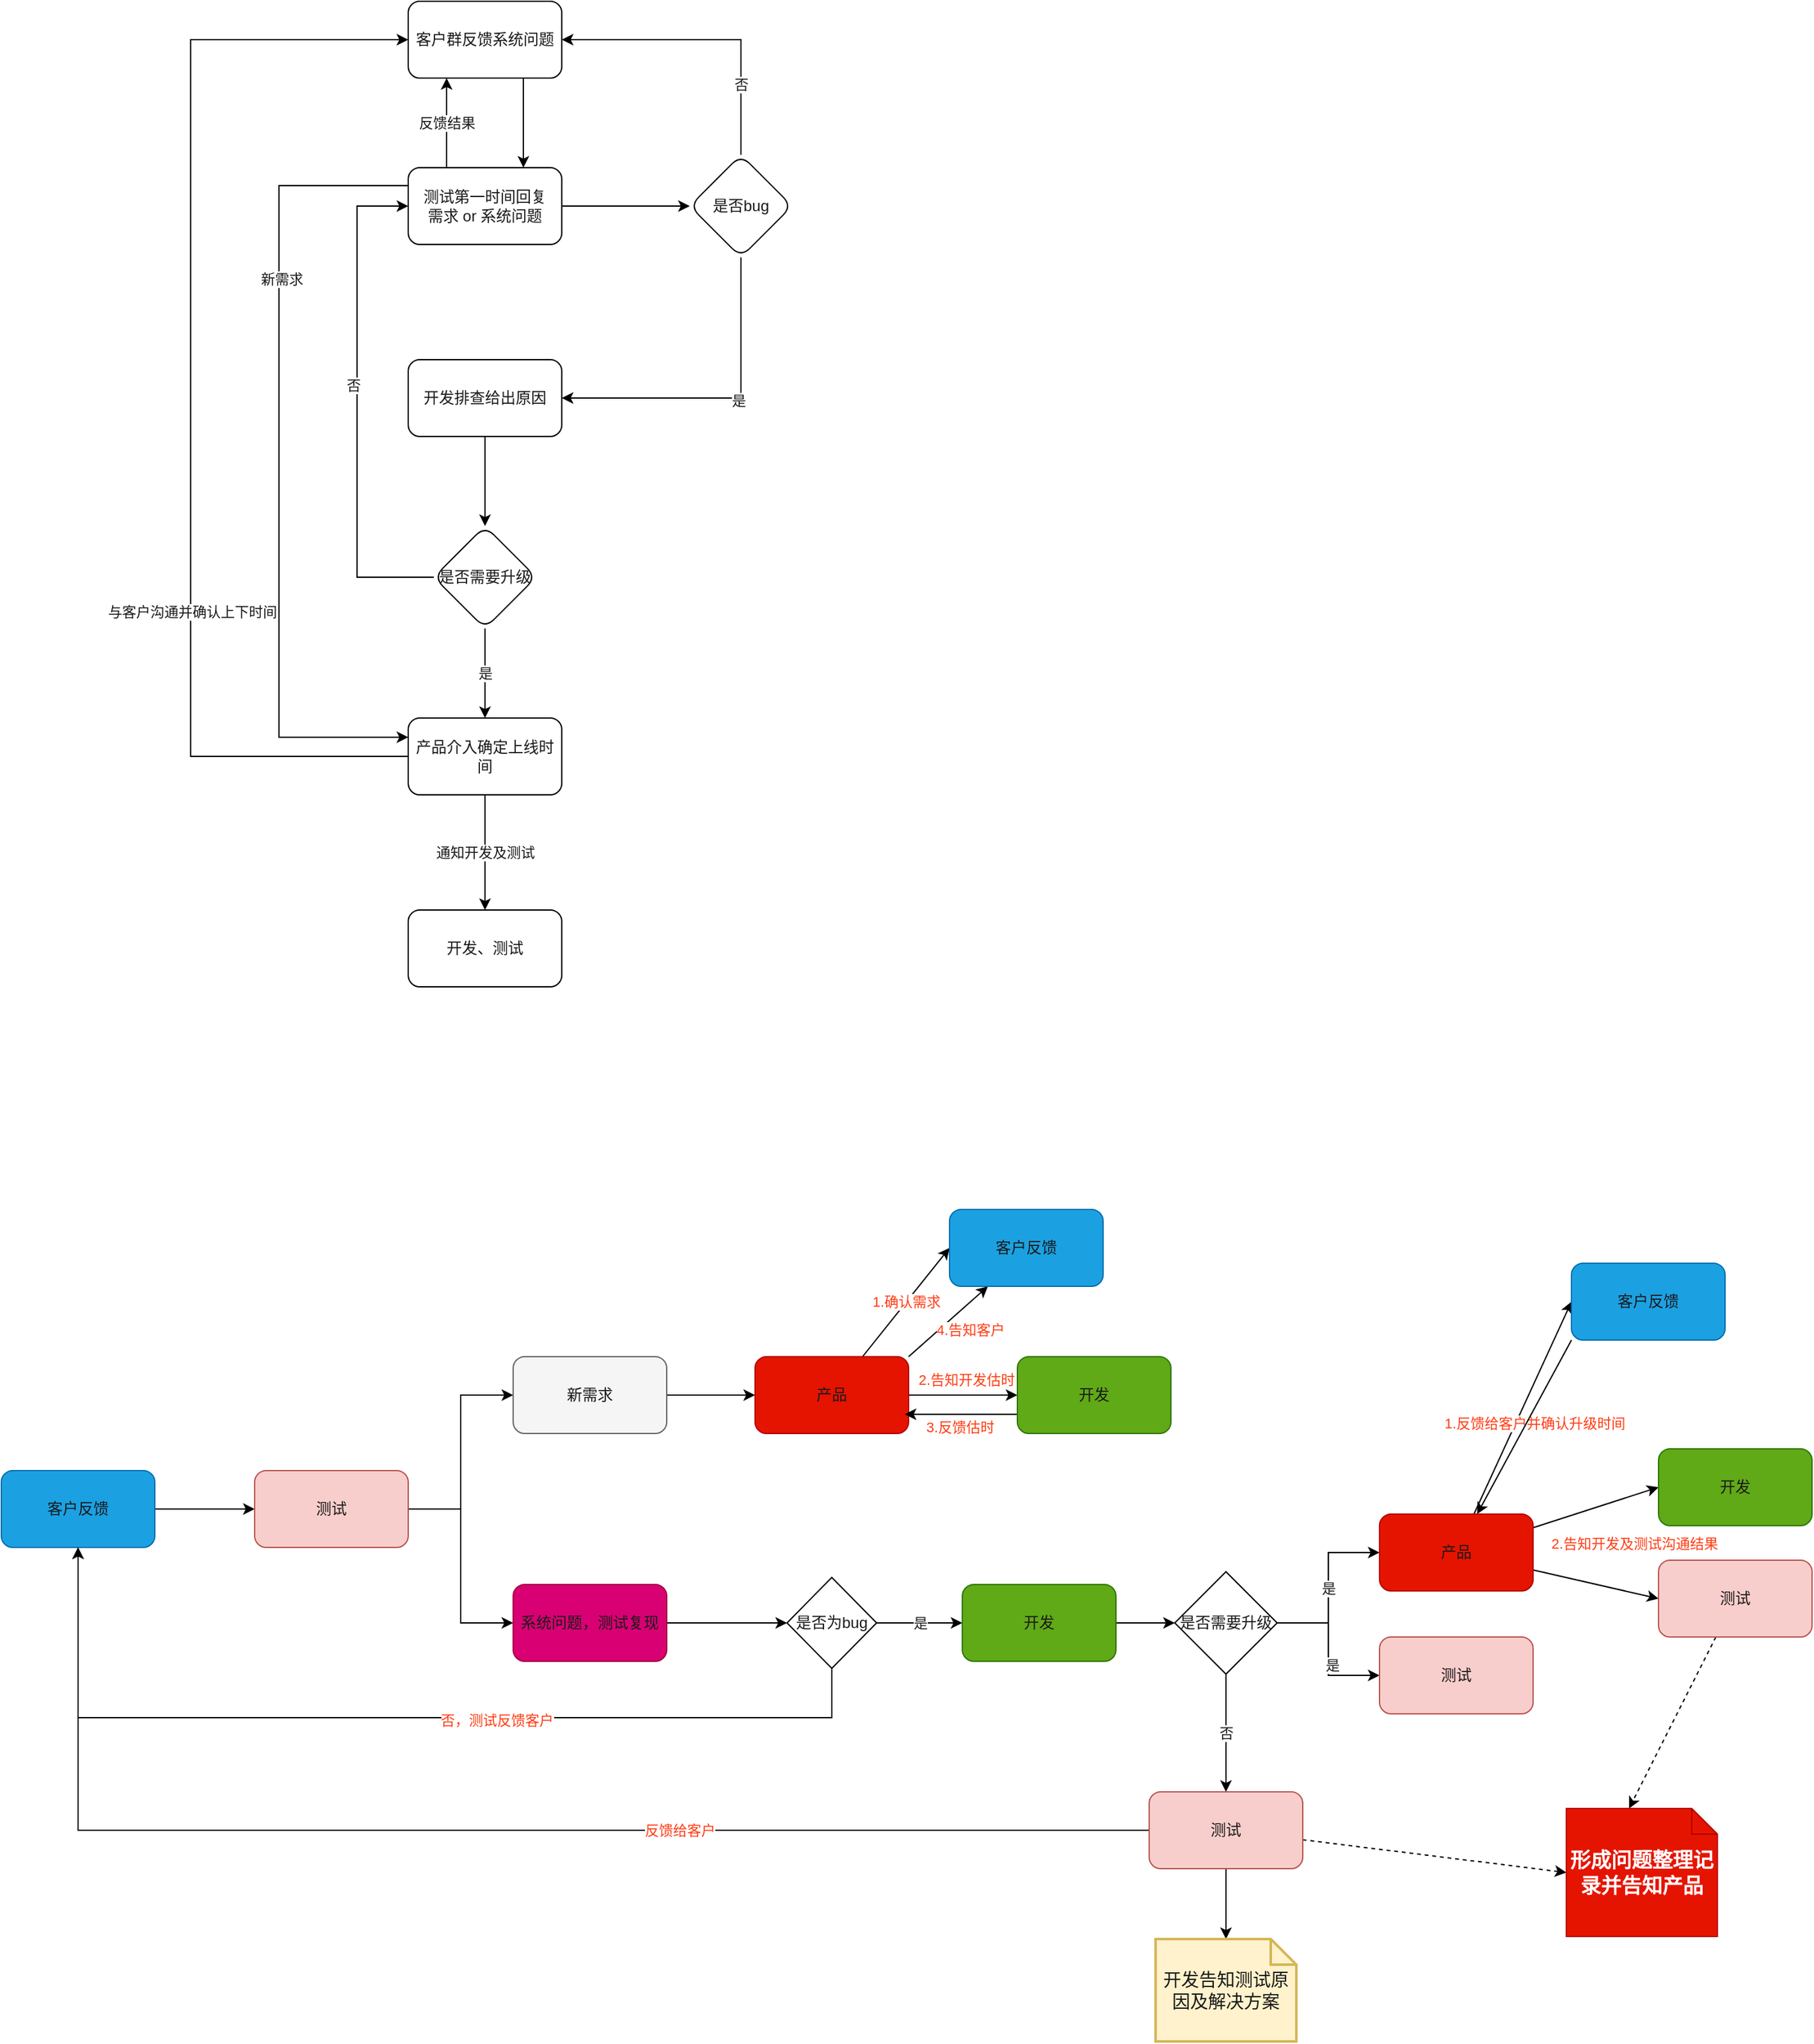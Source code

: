<mxfile version="17.4.5" type="github">
  <diagram id="2hvGRixQI1NttPmxZqW4" name="Page-1">
    <mxGraphModel dx="1673" dy="896" grid="0" gridSize="10" guides="1" tooltips="1" connect="1" arrows="1" fold="1" page="0" pageScale="1" pageWidth="827" pageHeight="1169" math="0" shadow="0">
      <root>
        <mxCell id="0" />
        <mxCell id="1" parent="0" />
        <mxCell id="53oVMIumwL6rekQ-fXR3-16" style="edgeStyle=orthogonalEdgeStyle;rounded=0;orthogonalLoop=1;jettySize=auto;html=1;fontColor=#1A1A1A;" edge="1" parent="1" source="53oVMIumwL6rekQ-fXR3-1" target="53oVMIumwL6rekQ-fXR3-2">
          <mxGeometry relative="1" as="geometry">
            <Array as="points">
              <mxPoint x="420" y="200" />
              <mxPoint x="420" y="200" />
            </Array>
          </mxGeometry>
        </mxCell>
        <mxCell id="53oVMIumwL6rekQ-fXR3-1" value="客户群反馈系统问题" style="rounded=1;whiteSpace=wrap;html=1;fontColor=#1A1A1A;" vertex="1" parent="1">
          <mxGeometry x="330" y="110" width="120" height="60" as="geometry" />
        </mxCell>
        <mxCell id="53oVMIumwL6rekQ-fXR3-5" value="" style="edgeStyle=orthogonalEdgeStyle;rounded=0;orthogonalLoop=1;jettySize=auto;html=1;fontColor=#1A1A1A;" edge="1" parent="1" source="53oVMIumwL6rekQ-fXR3-2" target="53oVMIumwL6rekQ-fXR3-4">
          <mxGeometry relative="1" as="geometry" />
        </mxCell>
        <mxCell id="53oVMIumwL6rekQ-fXR3-20" value="反馈结果" style="edgeStyle=orthogonalEdgeStyle;rounded=0;orthogonalLoop=1;jettySize=auto;html=1;entryX=0.25;entryY=1;entryDx=0;entryDy=0;fontColor=#1A1A1A;" edge="1" parent="1" source="53oVMIumwL6rekQ-fXR3-2" target="53oVMIumwL6rekQ-fXR3-1">
          <mxGeometry relative="1" as="geometry">
            <Array as="points">
              <mxPoint x="360" y="220" />
              <mxPoint x="360" y="220" />
            </Array>
          </mxGeometry>
        </mxCell>
        <mxCell id="53oVMIumwL6rekQ-fXR3-25" style="edgeStyle=orthogonalEdgeStyle;rounded=0;orthogonalLoop=1;jettySize=auto;html=1;entryX=0;entryY=0.25;entryDx=0;entryDy=0;fontColor=#1A1A1A;" edge="1" parent="1" source="53oVMIumwL6rekQ-fXR3-2" target="53oVMIumwL6rekQ-fXR3-17">
          <mxGeometry relative="1" as="geometry">
            <Array as="points">
              <mxPoint x="229" y="254" />
              <mxPoint x="229" y="685" />
            </Array>
          </mxGeometry>
        </mxCell>
        <mxCell id="53oVMIumwL6rekQ-fXR3-26" value="新需求" style="edgeLabel;html=1;align=center;verticalAlign=middle;resizable=0;points=[];fontColor=#1A1A1A;" vertex="1" connectable="0" parent="53oVMIumwL6rekQ-fXR3-25">
          <mxGeometry x="-0.45" y="2" relative="1" as="geometry">
            <mxPoint as="offset" />
          </mxGeometry>
        </mxCell>
        <mxCell id="53oVMIumwL6rekQ-fXR3-2" value="测试第一时间回复&lt;br&gt;&lt;font&gt;需求 or 系统问题&lt;/font&gt;" style="rounded=1;whiteSpace=wrap;html=1;fontColor=#1A1A1A;" vertex="1" parent="1">
          <mxGeometry x="330" y="240" width="120" height="60" as="geometry" />
        </mxCell>
        <mxCell id="53oVMIumwL6rekQ-fXR3-13" style="edgeStyle=orthogonalEdgeStyle;rounded=0;orthogonalLoop=1;jettySize=auto;html=1;fontColor=#1A1A1A;" edge="1" parent="1" source="53oVMIumwL6rekQ-fXR3-3" target="53oVMIumwL6rekQ-fXR3-12">
          <mxGeometry relative="1" as="geometry" />
        </mxCell>
        <mxCell id="53oVMIumwL6rekQ-fXR3-3" value="开发排查给出原因" style="rounded=1;whiteSpace=wrap;html=1;fontColor=#1A1A1A;" vertex="1" parent="1">
          <mxGeometry x="330" y="390" width="120" height="60" as="geometry" />
        </mxCell>
        <mxCell id="53oVMIumwL6rekQ-fXR3-6" style="edgeStyle=orthogonalEdgeStyle;rounded=0;orthogonalLoop=1;jettySize=auto;html=1;fontColor=#1A1A1A;" edge="1" parent="1" source="53oVMIumwL6rekQ-fXR3-4" target="53oVMIumwL6rekQ-fXR3-3">
          <mxGeometry relative="1" as="geometry">
            <Array as="points">
              <mxPoint x="590" y="420" />
            </Array>
          </mxGeometry>
        </mxCell>
        <mxCell id="53oVMIumwL6rekQ-fXR3-7" value="是" style="edgeLabel;html=1;align=center;verticalAlign=middle;resizable=0;points=[];fontColor=#1A1A1A;" vertex="1" connectable="0" parent="53oVMIumwL6rekQ-fXR3-6">
          <mxGeometry x="-0.104" y="2" relative="1" as="geometry">
            <mxPoint as="offset" />
          </mxGeometry>
        </mxCell>
        <mxCell id="53oVMIumwL6rekQ-fXR3-8" style="edgeStyle=orthogonalEdgeStyle;rounded=0;orthogonalLoop=1;jettySize=auto;html=1;entryX=1;entryY=0.5;entryDx=0;entryDy=0;fontColor=#1A1A1A;" edge="1" parent="1" source="53oVMIumwL6rekQ-fXR3-4" target="53oVMIumwL6rekQ-fXR3-1">
          <mxGeometry relative="1" as="geometry">
            <Array as="points">
              <mxPoint x="590" y="140" />
            </Array>
          </mxGeometry>
        </mxCell>
        <mxCell id="53oVMIumwL6rekQ-fXR3-9" value="否" style="edgeLabel;html=1;align=center;verticalAlign=middle;resizable=0;points=[];fontColor=#1A1A1A;" vertex="1" connectable="0" parent="53oVMIumwL6rekQ-fXR3-8">
          <mxGeometry x="-0.522" relative="1" as="geometry">
            <mxPoint as="offset" />
          </mxGeometry>
        </mxCell>
        <mxCell id="53oVMIumwL6rekQ-fXR3-4" value="是否bug" style="rhombus;whiteSpace=wrap;html=1;rounded=1;fontColor=#1A1A1A;" vertex="1" parent="1">
          <mxGeometry x="550" y="230" width="80" height="80" as="geometry" />
        </mxCell>
        <mxCell id="53oVMIumwL6rekQ-fXR3-14" style="edgeStyle=orthogonalEdgeStyle;rounded=0;orthogonalLoop=1;jettySize=auto;html=1;entryX=0;entryY=0.5;entryDx=0;entryDy=0;fontColor=#1A1A1A;" edge="1" parent="1" source="53oVMIumwL6rekQ-fXR3-12" target="53oVMIumwL6rekQ-fXR3-2">
          <mxGeometry relative="1" as="geometry">
            <Array as="points">
              <mxPoint x="290" y="560" />
              <mxPoint x="290" y="270" />
            </Array>
          </mxGeometry>
        </mxCell>
        <mxCell id="53oVMIumwL6rekQ-fXR3-15" value="否" style="edgeLabel;html=1;align=center;verticalAlign=middle;resizable=0;points=[];fontColor=#1A1A1A;" vertex="1" connectable="0" parent="53oVMIumwL6rekQ-fXR3-14">
          <mxGeometry x="-0.359" y="3" relative="1" as="geometry">
            <mxPoint y="-85" as="offset" />
          </mxGeometry>
        </mxCell>
        <mxCell id="53oVMIumwL6rekQ-fXR3-18" value="是" style="edgeStyle=orthogonalEdgeStyle;rounded=0;orthogonalLoop=1;jettySize=auto;html=1;fontColor=#1A1A1A;" edge="1" parent="1" source="53oVMIumwL6rekQ-fXR3-12" target="53oVMIumwL6rekQ-fXR3-17">
          <mxGeometry relative="1" as="geometry" />
        </mxCell>
        <mxCell id="53oVMIumwL6rekQ-fXR3-12" value="是否需要升级" style="rhombus;whiteSpace=wrap;html=1;rounded=1;fontColor=#1A1A1A;" vertex="1" parent="1">
          <mxGeometry x="350" y="520" width="80" height="80" as="geometry" />
        </mxCell>
        <mxCell id="53oVMIumwL6rekQ-fXR3-21" style="edgeStyle=orthogonalEdgeStyle;rounded=0;orthogonalLoop=1;jettySize=auto;html=1;entryX=0;entryY=0.5;entryDx=0;entryDy=0;fontColor=#1A1A1A;" edge="1" parent="1" source="53oVMIumwL6rekQ-fXR3-17" target="53oVMIumwL6rekQ-fXR3-1">
          <mxGeometry relative="1" as="geometry">
            <Array as="points">
              <mxPoint x="160" y="700" />
              <mxPoint x="160" y="140" />
            </Array>
          </mxGeometry>
        </mxCell>
        <mxCell id="53oVMIumwL6rekQ-fXR3-22" value="与客户沟通并确认上下时间" style="edgeLabel;html=1;align=center;verticalAlign=middle;resizable=0;points=[];fontColor=#1A1A1A;" vertex="1" connectable="0" parent="53oVMIumwL6rekQ-fXR3-21">
          <mxGeometry x="-0.371" y="-1" relative="1" as="geometry">
            <mxPoint as="offset" />
          </mxGeometry>
        </mxCell>
        <mxCell id="53oVMIumwL6rekQ-fXR3-24" value="通知开发及测试" style="edgeStyle=orthogonalEdgeStyle;rounded=0;orthogonalLoop=1;jettySize=auto;html=1;fontColor=#1A1A1A;" edge="1" parent="1" source="53oVMIumwL6rekQ-fXR3-17" target="53oVMIumwL6rekQ-fXR3-23">
          <mxGeometry relative="1" as="geometry" />
        </mxCell>
        <mxCell id="53oVMIumwL6rekQ-fXR3-17" value="产品介入确定上线时间" style="rounded=1;whiteSpace=wrap;html=1;fontColor=#1A1A1A;" vertex="1" parent="1">
          <mxGeometry x="330" y="670" width="120" height="60" as="geometry" />
        </mxCell>
        <mxCell id="53oVMIumwL6rekQ-fXR3-23" value="开发、测试" style="rounded=1;whiteSpace=wrap;html=1;fontColor=#1A1A1A;" vertex="1" parent="1">
          <mxGeometry x="330" y="820" width="120" height="60" as="geometry" />
        </mxCell>
        <mxCell id="53oVMIumwL6rekQ-fXR3-30" style="edgeStyle=orthogonalEdgeStyle;rounded=0;orthogonalLoop=1;jettySize=auto;html=1;fontColor=#1A1A1A;" edge="1" parent="1" source="53oVMIumwL6rekQ-fXR3-28" target="53oVMIumwL6rekQ-fXR3-29">
          <mxGeometry relative="1" as="geometry" />
        </mxCell>
        <mxCell id="53oVMIumwL6rekQ-fXR3-28" value="客户反馈" style="rounded=1;whiteSpace=wrap;html=1;fontColor=#1A1A1A;fillColor=#1ba1e2;strokeColor=#006EAF;" vertex="1" parent="1">
          <mxGeometry x="12" y="1258" width="120" height="60" as="geometry" />
        </mxCell>
        <mxCell id="53oVMIumwL6rekQ-fXR3-33" style="edgeStyle=orthogonalEdgeStyle;rounded=0;orthogonalLoop=1;jettySize=auto;html=1;entryX=0;entryY=0.5;entryDx=0;entryDy=0;fontColor=#1A1A1A;" edge="1" parent="1" source="53oVMIumwL6rekQ-fXR3-29" target="53oVMIumwL6rekQ-fXR3-31">
          <mxGeometry relative="1" as="geometry" />
        </mxCell>
        <mxCell id="53oVMIumwL6rekQ-fXR3-35" style="edgeStyle=orthogonalEdgeStyle;rounded=0;orthogonalLoop=1;jettySize=auto;html=1;entryX=0;entryY=0.5;entryDx=0;entryDy=0;fontColor=#1A1A1A;" edge="1" parent="1" source="53oVMIumwL6rekQ-fXR3-29" target="53oVMIumwL6rekQ-fXR3-32">
          <mxGeometry relative="1" as="geometry" />
        </mxCell>
        <mxCell id="53oVMIumwL6rekQ-fXR3-29" value="测试" style="rounded=1;whiteSpace=wrap;html=1;fillColor=#f8cecc;strokeColor=#b85450;fontColor=#1A1A1A;" vertex="1" parent="1">
          <mxGeometry x="210" y="1258" width="120" height="60" as="geometry" />
        </mxCell>
        <mxCell id="53oVMIumwL6rekQ-fXR3-65" style="edgeStyle=none;rounded=0;orthogonalLoop=1;jettySize=auto;html=1;entryX=0;entryY=0.5;entryDx=0;entryDy=0;fontColor=#1A1A1A;" edge="1" parent="1" source="53oVMIumwL6rekQ-fXR3-31" target="53oVMIumwL6rekQ-fXR3-64">
          <mxGeometry relative="1" as="geometry" />
        </mxCell>
        <mxCell id="53oVMIumwL6rekQ-fXR3-31" value="新需求" style="rounded=1;whiteSpace=wrap;html=1;fontColor=#1A1A1A;fillColor=#f5f5f5;strokeColor=#666666;" vertex="1" parent="1">
          <mxGeometry x="412" y="1169" width="120" height="60" as="geometry" />
        </mxCell>
        <mxCell id="53oVMIumwL6rekQ-fXR3-38" style="edgeStyle=orthogonalEdgeStyle;rounded=0;orthogonalLoop=1;jettySize=auto;html=1;fontColor=#1A1A1A;" edge="1" parent="1" source="53oVMIumwL6rekQ-fXR3-32" target="53oVMIumwL6rekQ-fXR3-37">
          <mxGeometry relative="1" as="geometry" />
        </mxCell>
        <mxCell id="53oVMIumwL6rekQ-fXR3-32" value="系统问题，测试复现" style="rounded=1;whiteSpace=wrap;html=1;fontColor=#1A1A1A;fillColor=#d80073;strokeColor=#A50040;" vertex="1" parent="1">
          <mxGeometry x="412" y="1347" width="120" height="60" as="geometry" />
        </mxCell>
        <mxCell id="53oVMIumwL6rekQ-fXR3-40" value="是" style="edgeStyle=orthogonalEdgeStyle;rounded=0;orthogonalLoop=1;jettySize=auto;html=1;fontColor=#1A1A1A;" edge="1" parent="1" source="53oVMIumwL6rekQ-fXR3-37" target="53oVMIumwL6rekQ-fXR3-39">
          <mxGeometry relative="1" as="geometry" />
        </mxCell>
        <mxCell id="53oVMIumwL6rekQ-fXR3-41" style="edgeStyle=orthogonalEdgeStyle;rounded=0;orthogonalLoop=1;jettySize=auto;html=1;entryX=0.5;entryY=1;entryDx=0;entryDy=0;fontColor=#1A1A1A;" edge="1" parent="1" source="53oVMIumwL6rekQ-fXR3-37" target="53oVMIumwL6rekQ-fXR3-28">
          <mxGeometry relative="1" as="geometry">
            <Array as="points">
              <mxPoint x="661" y="1451" />
              <mxPoint x="72" y="1451" />
            </Array>
          </mxGeometry>
        </mxCell>
        <mxCell id="53oVMIumwL6rekQ-fXR3-42" value="否，测试反馈客户" style="edgeLabel;html=1;align=center;verticalAlign=middle;resizable=0;points=[];fontColor=#FF3B14;" vertex="1" connectable="0" parent="53oVMIumwL6rekQ-fXR3-41">
          <mxGeometry x="-0.207" y="2" relative="1" as="geometry">
            <mxPoint x="1" as="offset" />
          </mxGeometry>
        </mxCell>
        <mxCell id="53oVMIumwL6rekQ-fXR3-37" value="是否为bug" style="rhombus;whiteSpace=wrap;html=1;fontColor=#1A1A1A;" vertex="1" parent="1">
          <mxGeometry x="626" y="1341.5" width="70" height="71" as="geometry" />
        </mxCell>
        <mxCell id="53oVMIumwL6rekQ-fXR3-44" style="edgeStyle=orthogonalEdgeStyle;rounded=0;orthogonalLoop=1;jettySize=auto;html=1;entryX=0;entryY=0.5;entryDx=0;entryDy=0;fontColor=#1A1A1A;" edge="1" parent="1" source="53oVMIumwL6rekQ-fXR3-39" target="53oVMIumwL6rekQ-fXR3-43">
          <mxGeometry relative="1" as="geometry" />
        </mxCell>
        <mxCell id="53oVMIumwL6rekQ-fXR3-39" value="开发" style="rounded=1;whiteSpace=wrap;html=1;fontColor=#1A1A1A;fillColor=#60a917;strokeColor=#2D7600;" vertex="1" parent="1">
          <mxGeometry x="763" y="1347" width="120" height="60" as="geometry" />
        </mxCell>
        <mxCell id="53oVMIumwL6rekQ-fXR3-46" value="是" style="edgeStyle=orthogonalEdgeStyle;rounded=0;orthogonalLoop=1;jettySize=auto;html=1;entryX=0;entryY=0.5;entryDx=0;entryDy=0;fontColor=#1A1A1A;" edge="1" parent="1" source="53oVMIumwL6rekQ-fXR3-43" target="53oVMIumwL6rekQ-fXR3-45">
          <mxGeometry relative="1" as="geometry" />
        </mxCell>
        <mxCell id="53oVMIumwL6rekQ-fXR3-48" value="否" style="edgeStyle=orthogonalEdgeStyle;rounded=0;orthogonalLoop=1;jettySize=auto;html=1;fontColor=#1A1A1A;" edge="1" parent="1" source="53oVMIumwL6rekQ-fXR3-43" target="53oVMIumwL6rekQ-fXR3-47">
          <mxGeometry relative="1" as="geometry" />
        </mxCell>
        <mxCell id="53oVMIumwL6rekQ-fXR3-52" style="edgeStyle=orthogonalEdgeStyle;rounded=0;orthogonalLoop=1;jettySize=auto;html=1;entryX=0;entryY=0.5;entryDx=0;entryDy=0;fontColor=#1A1A1A;" edge="1" parent="1" source="53oVMIumwL6rekQ-fXR3-43" target="53oVMIumwL6rekQ-fXR3-51">
          <mxGeometry relative="1" as="geometry" />
        </mxCell>
        <mxCell id="53oVMIumwL6rekQ-fXR3-53" value="是" style="edgeLabel;html=1;align=center;verticalAlign=middle;resizable=0;points=[];fontColor=#1A1A1A;" vertex="1" connectable="0" parent="53oVMIumwL6rekQ-fXR3-52">
          <mxGeometry x="0.207" y="3" relative="1" as="geometry">
            <mxPoint as="offset" />
          </mxGeometry>
        </mxCell>
        <mxCell id="53oVMIumwL6rekQ-fXR3-43" value="是否需要升级" style="rhombus;whiteSpace=wrap;html=1;fontColor=#1A1A1A;" vertex="1" parent="1">
          <mxGeometry x="929" y="1337" width="80" height="80" as="geometry" />
        </mxCell>
        <mxCell id="53oVMIumwL6rekQ-fXR3-58" value="1.反馈给客户并确认升级时间" style="rounded=0;orthogonalLoop=1;jettySize=auto;html=1;entryX=0;entryY=0.5;entryDx=0;entryDy=0;fontColor=#FF3B14;" edge="1" parent="1" source="53oVMIumwL6rekQ-fXR3-45" target="53oVMIumwL6rekQ-fXR3-57">
          <mxGeometry x="-0.076" y="-13" relative="1" as="geometry">
            <mxPoint as="offset" />
          </mxGeometry>
        </mxCell>
        <mxCell id="53oVMIumwL6rekQ-fXR3-62" value="2.告知开发及测试沟通结果" style="edgeStyle=none;rounded=0;orthogonalLoop=1;jettySize=auto;html=1;entryX=0;entryY=0.5;entryDx=0;entryDy=0;fontColor=#FF3B14;" edge="1" parent="1" source="53oVMIumwL6rekQ-fXR3-45" target="53oVMIumwL6rekQ-fXR3-60">
          <mxGeometry x="0.386" y="-36" relative="1" as="geometry">
            <mxPoint as="offset" />
          </mxGeometry>
        </mxCell>
        <mxCell id="53oVMIumwL6rekQ-fXR3-63" style="edgeStyle=none;rounded=0;orthogonalLoop=1;jettySize=auto;html=1;entryX=0;entryY=0.5;entryDx=0;entryDy=0;fontColor=#1A1A1A;" edge="1" parent="1" source="53oVMIumwL6rekQ-fXR3-45" target="53oVMIumwL6rekQ-fXR3-61">
          <mxGeometry relative="1" as="geometry" />
        </mxCell>
        <mxCell id="53oVMIumwL6rekQ-fXR3-45" value="产品" style="rounded=1;whiteSpace=wrap;html=1;fontColor=#1A1A1A;fillColor=#e51400;strokeColor=#B20000;" vertex="1" parent="1">
          <mxGeometry x="1089" y="1292" width="120" height="60" as="geometry" />
        </mxCell>
        <mxCell id="53oVMIumwL6rekQ-fXR3-49" style="edgeStyle=orthogonalEdgeStyle;rounded=0;orthogonalLoop=1;jettySize=auto;html=1;fontColor=#1A1A1A;" edge="1" parent="1" source="53oVMIumwL6rekQ-fXR3-47" target="53oVMIumwL6rekQ-fXR3-28">
          <mxGeometry relative="1" as="geometry" />
        </mxCell>
        <mxCell id="53oVMIumwL6rekQ-fXR3-50" value="反馈给客户" style="edgeLabel;html=1;align=center;verticalAlign=middle;resizable=0;points=[];fontColor=#FF3B14;" vertex="1" connectable="0" parent="53oVMIumwL6rekQ-fXR3-49">
          <mxGeometry x="-0.306" relative="1" as="geometry">
            <mxPoint as="offset" />
          </mxGeometry>
        </mxCell>
        <mxCell id="53oVMIumwL6rekQ-fXR3-55" value="" style="edgeStyle=orthogonalEdgeStyle;rounded=0;orthogonalLoop=1;jettySize=auto;html=1;fontColor=#1A1A1A;" edge="1" parent="1" source="53oVMIumwL6rekQ-fXR3-47" target="53oVMIumwL6rekQ-fXR3-54">
          <mxGeometry relative="1" as="geometry" />
        </mxCell>
        <mxCell id="53oVMIumwL6rekQ-fXR3-77" style="edgeStyle=none;rounded=0;orthogonalLoop=1;jettySize=auto;html=1;entryX=0;entryY=0.5;entryDx=0;entryDy=0;entryPerimeter=0;fontSize=16;fontColor=#FF3B14;dashed=1;" edge="1" parent="1" source="53oVMIumwL6rekQ-fXR3-47" target="53oVMIumwL6rekQ-fXR3-75">
          <mxGeometry relative="1" as="geometry" />
        </mxCell>
        <mxCell id="53oVMIumwL6rekQ-fXR3-47" value="测试" style="rounded=1;whiteSpace=wrap;html=1;fillColor=#f8cecc;strokeColor=#b85450;fontColor=#1A1A1A;" vertex="1" parent="1">
          <mxGeometry x="909" y="1509" width="120" height="60" as="geometry" />
        </mxCell>
        <mxCell id="53oVMIumwL6rekQ-fXR3-51" value="测试" style="rounded=1;whiteSpace=wrap;html=1;fillColor=#f8cecc;strokeColor=#b85450;fontColor=#1A1A1A;" vertex="1" parent="1">
          <mxGeometry x="1089" y="1388" width="120" height="60" as="geometry" />
        </mxCell>
        <mxCell id="53oVMIumwL6rekQ-fXR3-54" value="开发告知测试原因及解决方案" style="shape=note;strokeWidth=2;fontSize=14;size=20;whiteSpace=wrap;html=1;fillColor=#fff2cc;strokeColor=#d6b656;fontColor=#1A1A1A;" vertex="1" parent="1">
          <mxGeometry x="914" y="1624" width="110.0" height="80" as="geometry" />
        </mxCell>
        <mxCell id="53oVMIumwL6rekQ-fXR3-59" style="edgeStyle=none;rounded=0;orthogonalLoop=1;jettySize=auto;html=1;fontColor=#1A1A1A;exitX=0;exitY=1;exitDx=0;exitDy=0;" edge="1" parent="1" source="53oVMIumwL6rekQ-fXR3-57" target="53oVMIumwL6rekQ-fXR3-45">
          <mxGeometry relative="1" as="geometry" />
        </mxCell>
        <mxCell id="53oVMIumwL6rekQ-fXR3-57" value="客户反馈" style="rounded=1;whiteSpace=wrap;html=1;fontColor=#1A1A1A;fillColor=#1ba1e2;strokeColor=#006EAF;" vertex="1" parent="1">
          <mxGeometry x="1239" y="1096" width="120" height="60" as="geometry" />
        </mxCell>
        <mxCell id="53oVMIumwL6rekQ-fXR3-60" value="开发" style="rounded=1;whiteSpace=wrap;html=1;fontColor=#1A1A1A;fillColor=#60a917;strokeColor=#2D7600;" vertex="1" parent="1">
          <mxGeometry x="1307" y="1241" width="120" height="60" as="geometry" />
        </mxCell>
        <mxCell id="53oVMIumwL6rekQ-fXR3-76" style="edgeStyle=none;rounded=0;orthogonalLoop=1;jettySize=auto;html=1;entryX=0;entryY=0;entryDx=49;entryDy=0;entryPerimeter=0;fontSize=16;fontColor=#FF3B14;dashed=1;" edge="1" parent="1" source="53oVMIumwL6rekQ-fXR3-61" target="53oVMIumwL6rekQ-fXR3-75">
          <mxGeometry relative="1" as="geometry" />
        </mxCell>
        <mxCell id="53oVMIumwL6rekQ-fXR3-61" value="测试" style="rounded=1;whiteSpace=wrap;html=1;fillColor=#f8cecc;strokeColor=#b85450;fontColor=#1A1A1A;" vertex="1" parent="1">
          <mxGeometry x="1307" y="1328" width="120" height="60" as="geometry" />
        </mxCell>
        <mxCell id="53oVMIumwL6rekQ-fXR3-67" value="1.确认需求" style="edgeStyle=none;rounded=0;orthogonalLoop=1;jettySize=auto;html=1;entryX=0;entryY=0.5;entryDx=0;entryDy=0;fontColor=#FF3B14;" edge="1" parent="1" source="53oVMIumwL6rekQ-fXR3-64" target="53oVMIumwL6rekQ-fXR3-66">
          <mxGeometry relative="1" as="geometry" />
        </mxCell>
        <mxCell id="53oVMIumwL6rekQ-fXR3-70" style="edgeStyle=none;rounded=0;orthogonalLoop=1;jettySize=auto;html=1;fontColor=#1A1A1A;" edge="1" parent="1" source="53oVMIumwL6rekQ-fXR3-64" target="53oVMIumwL6rekQ-fXR3-69">
          <mxGeometry relative="1" as="geometry" />
        </mxCell>
        <mxCell id="53oVMIumwL6rekQ-fXR3-71" value="2.告知开发估时" style="edgeLabel;html=1;align=center;verticalAlign=middle;resizable=0;points=[];fontColor=#FF3B14;" vertex="1" connectable="0" parent="53oVMIumwL6rekQ-fXR3-70">
          <mxGeometry x="0.271" y="-5" relative="1" as="geometry">
            <mxPoint x="-9" y="-17" as="offset" />
          </mxGeometry>
        </mxCell>
        <mxCell id="53oVMIumwL6rekQ-fXR3-73" style="edgeStyle=none;rounded=0;orthogonalLoop=1;jettySize=auto;html=1;entryX=0.25;entryY=1;entryDx=0;entryDy=0;fontColor=#1A1A1A;exitX=1;exitY=0;exitDx=0;exitDy=0;" edge="1" parent="1" source="53oVMIumwL6rekQ-fXR3-64" target="53oVMIumwL6rekQ-fXR3-66">
          <mxGeometry relative="1" as="geometry" />
        </mxCell>
        <mxCell id="53oVMIumwL6rekQ-fXR3-74" value="4.告知客户" style="edgeLabel;html=1;align=center;verticalAlign=middle;resizable=0;points=[];fontColor=#FF3B14;" vertex="1" connectable="0" parent="53oVMIumwL6rekQ-fXR3-73">
          <mxGeometry x="-0.337" y="2" relative="1" as="geometry">
            <mxPoint x="29" y="-2" as="offset" />
          </mxGeometry>
        </mxCell>
        <mxCell id="53oVMIumwL6rekQ-fXR3-64" value="产品" style="rounded=1;whiteSpace=wrap;html=1;fontColor=#1A1A1A;fillColor=#e51400;strokeColor=#B20000;" vertex="1" parent="1">
          <mxGeometry x="601" y="1169" width="120" height="60" as="geometry" />
        </mxCell>
        <mxCell id="53oVMIumwL6rekQ-fXR3-66" value="客户反馈" style="rounded=1;whiteSpace=wrap;html=1;fontColor=#1A1A1A;fillColor=#1ba1e2;strokeColor=#006EAF;" vertex="1" parent="1">
          <mxGeometry x="753" y="1054" width="120" height="60" as="geometry" />
        </mxCell>
        <mxCell id="53oVMIumwL6rekQ-fXR3-72" value="3.反馈估时" style="edgeStyle=none;rounded=0;orthogonalLoop=1;jettySize=auto;html=1;fontColor=#FF3B14;exitX=0;exitY=0.75;exitDx=0;exitDy=0;" edge="1" parent="1" source="53oVMIumwL6rekQ-fXR3-69">
          <mxGeometry x="0.023" y="10" relative="1" as="geometry">
            <mxPoint x="718" y="1214" as="targetPoint" />
            <mxPoint as="offset" />
          </mxGeometry>
        </mxCell>
        <mxCell id="53oVMIumwL6rekQ-fXR3-69" value="开发" style="rounded=1;whiteSpace=wrap;html=1;fontColor=#1A1A1A;fillColor=#60a917;strokeColor=#2D7600;" vertex="1" parent="1">
          <mxGeometry x="806" y="1169" width="120" height="60" as="geometry" />
        </mxCell>
        <mxCell id="53oVMIumwL6rekQ-fXR3-75" value="形成问题整理记录并告知产品" style="shape=note;size=20;whiteSpace=wrap;html=1;fontColor=#ffffff;fontStyle=1;fontSize=16;fillColor=#e51400;strokeColor=#B20000;" vertex="1" parent="1">
          <mxGeometry x="1235" y="1522" width="118" height="100" as="geometry" />
        </mxCell>
      </root>
    </mxGraphModel>
  </diagram>
</mxfile>
